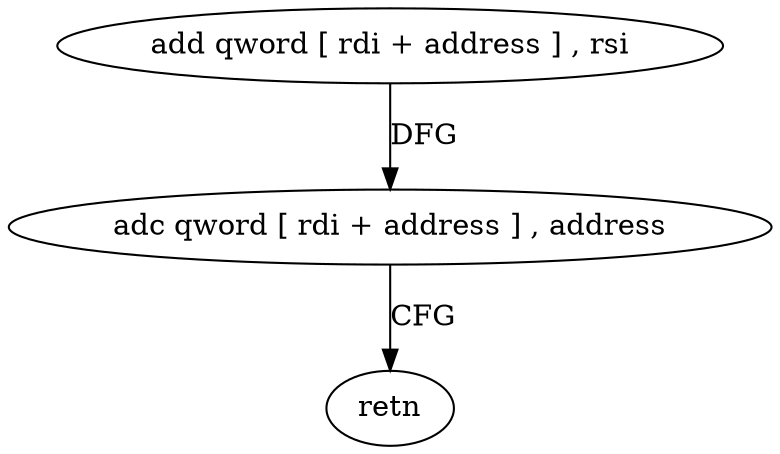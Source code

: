 digraph "func" {
"4208512" [label = "add qword [ rdi + address ] , rsi" ]
"4208516" [label = "adc qword [ rdi + address ] , address" ]
"4208521" [label = "retn" ]
"4208512" -> "4208516" [ label = "DFG" ]
"4208516" -> "4208521" [ label = "CFG" ]
}
